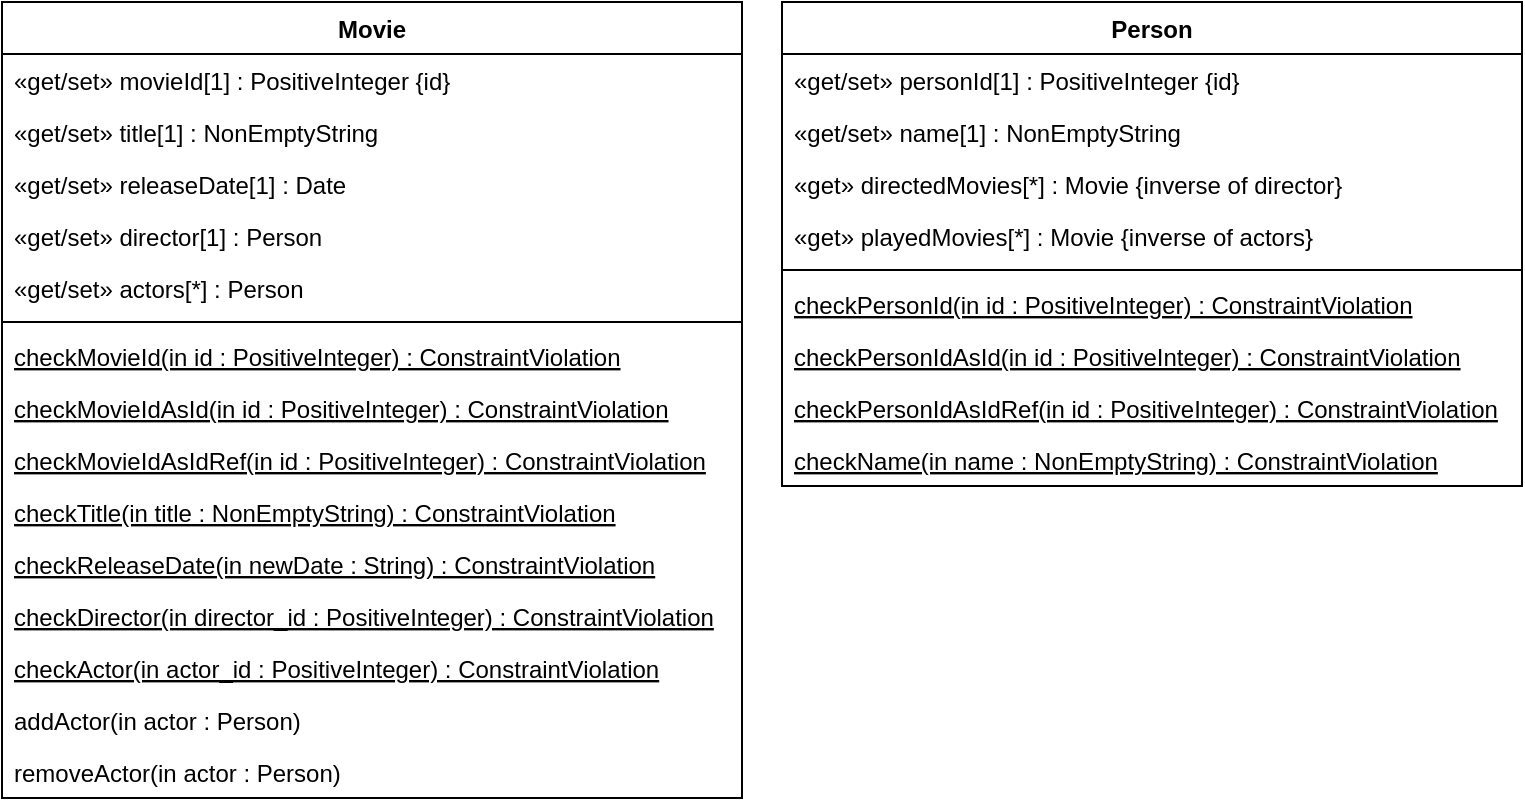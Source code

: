 <mxfile version="21.3.4" type="device">
  <diagram name="Seite-1" id="56pWksoZ0e1JbsKAL9xR">
    <mxGraphModel dx="474" dy="754" grid="1" gridSize="10" guides="1" tooltips="1" connect="1" arrows="1" fold="1" page="1" pageScale="1" pageWidth="827" pageHeight="1169" math="0" shadow="0">
      <root>
        <mxCell id="0" />
        <mxCell id="1" parent="0" />
        <mxCell id="woLH1raHAGCr-jE1cFck-1" value="Movie&#xa;" style="swimlane;fontStyle=1;align=center;verticalAlign=top;childLayout=stackLayout;horizontal=1;startSize=26;horizontalStack=0;resizeParent=1;resizeParentMax=0;resizeLast=0;collapsible=1;marginBottom=0;" parent="1" vertex="1">
          <mxGeometry x="40" y="200" width="370" height="398" as="geometry" />
        </mxCell>
        <mxCell id="woLH1raHAGCr-jE1cFck-5" value="«get/set» movieId[1] : PositiveInteger {id}" style="text;strokeColor=none;fillColor=none;align=left;verticalAlign=top;spacingLeft=4;spacingRight=4;overflow=hidden;rotatable=0;points=[[0,0.5],[1,0.5]];portConstraint=eastwest;" parent="woLH1raHAGCr-jE1cFck-1" vertex="1">
          <mxGeometry y="26" width="370" height="26" as="geometry" />
        </mxCell>
        <mxCell id="woLH1raHAGCr-jE1cFck-6" value="«get/set» title[1] : NonEmptyString" style="text;strokeColor=none;fillColor=none;align=left;verticalAlign=top;spacingLeft=4;spacingRight=4;overflow=hidden;rotatable=0;points=[[0,0.5],[1,0.5]];portConstraint=eastwest;" parent="woLH1raHAGCr-jE1cFck-1" vertex="1">
          <mxGeometry y="52" width="370" height="26" as="geometry" />
        </mxCell>
        <mxCell id="woLH1raHAGCr-jE1cFck-8" value="«get/set» releaseDate[1] : Date" style="text;strokeColor=none;fillColor=none;align=left;verticalAlign=top;spacingLeft=4;spacingRight=4;overflow=hidden;rotatable=0;points=[[0,0.5],[1,0.5]];portConstraint=eastwest;" parent="woLH1raHAGCr-jE1cFck-1" vertex="1">
          <mxGeometry y="78" width="370" height="26" as="geometry" />
        </mxCell>
        <mxCell id="woLH1raHAGCr-jE1cFck-9" value="«get/set» director[1] : Person" style="text;strokeColor=none;fillColor=none;align=left;verticalAlign=top;spacingLeft=4;spacingRight=4;overflow=hidden;rotatable=0;points=[[0,0.5],[1,0.5]];portConstraint=eastwest;" parent="woLH1raHAGCr-jE1cFck-1" vertex="1">
          <mxGeometry y="104" width="370" height="26" as="geometry" />
        </mxCell>
        <mxCell id="woLH1raHAGCr-jE1cFck-7" value="«get/set» actors[*] : Person" style="text;strokeColor=none;fillColor=none;align=left;verticalAlign=top;spacingLeft=4;spacingRight=4;overflow=hidden;rotatable=0;points=[[0,0.5],[1,0.5]];portConstraint=eastwest;" parent="woLH1raHAGCr-jE1cFck-1" vertex="1">
          <mxGeometry y="130" width="370" height="26" as="geometry" />
        </mxCell>
        <mxCell id="woLH1raHAGCr-jE1cFck-3" value="" style="line;strokeWidth=1;fillColor=none;align=left;verticalAlign=middle;spacingTop=-1;spacingLeft=3;spacingRight=3;rotatable=0;labelPosition=right;points=[];portConstraint=eastwest;strokeColor=inherit;" parent="woLH1raHAGCr-jE1cFck-1" vertex="1">
          <mxGeometry y="156" width="370" height="8" as="geometry" />
        </mxCell>
        <mxCell id="woLH1raHAGCr-jE1cFck-4" value="checkMovieId(in id : PositiveInteger) : ConstraintViolation" style="text;strokeColor=none;fillColor=none;align=left;verticalAlign=top;spacingLeft=4;spacingRight=4;overflow=hidden;rotatable=0;points=[[0,0.5],[1,0.5]];portConstraint=eastwest;fontStyle=4" parent="woLH1raHAGCr-jE1cFck-1" vertex="1">
          <mxGeometry y="164" width="370" height="26" as="geometry" />
        </mxCell>
        <mxCell id="woLH1raHAGCr-jE1cFck-10" value="checkMovieIdAsId(in id : PositiveInteger) : ConstraintViolation" style="text;strokeColor=none;fillColor=none;align=left;verticalAlign=top;spacingLeft=4;spacingRight=4;overflow=hidden;rotatable=0;points=[[0,0.5],[1,0.5]];portConstraint=eastwest;fontStyle=4" parent="woLH1raHAGCr-jE1cFck-1" vertex="1">
          <mxGeometry y="190" width="370" height="26" as="geometry" />
        </mxCell>
        <mxCell id="plKIxwFmTa4RFZYm_e8P-3" value="checkMovieIdAsIdRef(in id : PositiveInteger) : ConstraintViolation" style="text;strokeColor=none;fillColor=none;align=left;verticalAlign=top;spacingLeft=4;spacingRight=4;overflow=hidden;rotatable=0;points=[[0,0.5],[1,0.5]];portConstraint=eastwest;fontStyle=4" parent="woLH1raHAGCr-jE1cFck-1" vertex="1">
          <mxGeometry y="216" width="370" height="26" as="geometry" />
        </mxCell>
        <mxCell id="woLH1raHAGCr-jE1cFck-11" value="checkTitle(in title : NonEmptyString) : ConstraintViolation" style="text;strokeColor=none;fillColor=none;align=left;verticalAlign=top;spacingLeft=4;spacingRight=4;overflow=hidden;rotatable=0;points=[[0,0.5],[1,0.5]];portConstraint=eastwest;fontStyle=4" parent="woLH1raHAGCr-jE1cFck-1" vertex="1">
          <mxGeometry y="242" width="370" height="26" as="geometry" />
        </mxCell>
        <mxCell id="woLH1raHAGCr-jE1cFck-13" value="checkReleaseDate(in newDate : String) : ConstraintViolation" style="text;strokeColor=none;fillColor=none;align=left;verticalAlign=top;spacingLeft=4;spacingRight=4;overflow=hidden;rotatable=0;points=[[0,0.5],[1,0.5]];portConstraint=eastwest;fontStyle=4" parent="woLH1raHAGCr-jE1cFck-1" vertex="1">
          <mxGeometry y="268" width="370" height="26" as="geometry" />
        </mxCell>
        <mxCell id="woLH1raHAGCr-jE1cFck-12" value="checkDirector(in director_id : PositiveInteger) : ConstraintViolation" style="text;strokeColor=none;fillColor=none;align=left;verticalAlign=top;spacingLeft=4;spacingRight=4;overflow=hidden;rotatable=0;points=[[0,0.5],[1,0.5]];portConstraint=eastwest;fontStyle=4" parent="woLH1raHAGCr-jE1cFck-1" vertex="1">
          <mxGeometry y="294" width="370" height="26" as="geometry" />
        </mxCell>
        <mxCell id="woLH1raHAGCr-jE1cFck-14" value="checkActor(in actor_id : PositiveInteger) : ConstraintViolation" style="text;strokeColor=none;fillColor=none;align=left;verticalAlign=top;spacingLeft=4;spacingRight=4;overflow=hidden;rotatable=0;points=[[0,0.5],[1,0.5]];portConstraint=eastwest;fontStyle=4" parent="woLH1raHAGCr-jE1cFck-1" vertex="1">
          <mxGeometry y="320" width="370" height="26" as="geometry" />
        </mxCell>
        <mxCell id="woLH1raHAGCr-jE1cFck-16" value="addActor(in actor : Person)" style="text;strokeColor=none;fillColor=none;align=left;verticalAlign=top;spacingLeft=4;spacingRight=4;overflow=hidden;rotatable=0;points=[[0,0.5],[1,0.5]];portConstraint=eastwest;" parent="woLH1raHAGCr-jE1cFck-1" vertex="1">
          <mxGeometry y="346" width="370" height="26" as="geometry" />
        </mxCell>
        <mxCell id="woLH1raHAGCr-jE1cFck-17" value="removeActor(in actor : Person)" style="text;strokeColor=none;fillColor=none;align=left;verticalAlign=top;spacingLeft=4;spacingRight=4;overflow=hidden;rotatable=0;points=[[0,0.5],[1,0.5]];portConstraint=eastwest;" parent="woLH1raHAGCr-jE1cFck-1" vertex="1">
          <mxGeometry y="372" width="370" height="26" as="geometry" />
        </mxCell>
        <mxCell id="woLH1raHAGCr-jE1cFck-25" value="Person" style="swimlane;fontStyle=1;align=center;verticalAlign=top;childLayout=stackLayout;horizontal=1;startSize=26;horizontalStack=0;resizeParent=1;resizeParentMax=0;resizeLast=0;collapsible=1;marginBottom=0;" parent="1" vertex="1">
          <mxGeometry x="430" y="200" width="370" height="242" as="geometry" />
        </mxCell>
        <mxCell id="woLH1raHAGCr-jE1cFck-19" value="«get/set» personId[1] : PositiveInteger {id}" style="text;strokeColor=none;fillColor=none;align=left;verticalAlign=top;spacingLeft=4;spacingRight=4;overflow=hidden;rotatable=0;points=[[0,0.5],[1,0.5]];portConstraint=eastwest;" parent="woLH1raHAGCr-jE1cFck-25" vertex="1">
          <mxGeometry y="26" width="370" height="26" as="geometry" />
        </mxCell>
        <mxCell id="woLH1raHAGCr-jE1cFck-20" value="«get/set» name[1] : NonEmptyString" style="text;strokeColor=none;fillColor=none;align=left;verticalAlign=top;spacingLeft=4;spacingRight=4;overflow=hidden;rotatable=0;points=[[0,0.5],[1,0.5]];portConstraint=eastwest;" parent="woLH1raHAGCr-jE1cFck-25" vertex="1">
          <mxGeometry y="52" width="370" height="26" as="geometry" />
        </mxCell>
        <mxCell id="plKIxwFmTa4RFZYm_e8P-1" value="«get» directedMovies[*] : Movie {inverse of director}" style="text;strokeColor=none;fillColor=none;align=left;verticalAlign=top;spacingLeft=4;spacingRight=4;overflow=hidden;rotatable=0;points=[[0,0.5],[1,0.5]];portConstraint=eastwest;" parent="woLH1raHAGCr-jE1cFck-25" vertex="1">
          <mxGeometry y="78" width="370" height="26" as="geometry" />
        </mxCell>
        <mxCell id="plKIxwFmTa4RFZYm_e8P-2" value="«get» playedMovies[*] : Movie {inverse of actors}" style="text;strokeColor=none;fillColor=none;align=left;verticalAlign=top;spacingLeft=4;spacingRight=4;overflow=hidden;rotatable=0;points=[[0,0.5],[1,0.5]];portConstraint=eastwest;" parent="woLH1raHAGCr-jE1cFck-25" vertex="1">
          <mxGeometry y="104" width="370" height="26" as="geometry" />
        </mxCell>
        <mxCell id="woLH1raHAGCr-jE1cFck-27" value="" style="line;strokeWidth=1;fillColor=none;align=left;verticalAlign=middle;spacingTop=-1;spacingLeft=3;spacingRight=3;rotatable=0;labelPosition=right;points=[];portConstraint=eastwest;strokeColor=inherit;" parent="woLH1raHAGCr-jE1cFck-25" vertex="1">
          <mxGeometry y="130" width="370" height="8" as="geometry" />
        </mxCell>
        <mxCell id="woLH1raHAGCr-jE1cFck-29" value="checkPersonId(in id : PositiveInteger) : ConstraintViolation" style="text;strokeColor=none;fillColor=none;align=left;verticalAlign=top;spacingLeft=4;spacingRight=4;overflow=hidden;rotatable=0;points=[[0,0.5],[1,0.5]];portConstraint=eastwest;fontStyle=4" parent="woLH1raHAGCr-jE1cFck-25" vertex="1">
          <mxGeometry y="138" width="370" height="26" as="geometry" />
        </mxCell>
        <mxCell id="woLH1raHAGCr-jE1cFck-31" value="checkPersonIdAsId(in id : PositiveInteger) : ConstraintViolation" style="text;strokeColor=none;fillColor=none;align=left;verticalAlign=top;spacingLeft=4;spacingRight=4;overflow=hidden;rotatable=0;points=[[0,0.5],[1,0.5]];portConstraint=eastwest;fontStyle=4" parent="woLH1raHAGCr-jE1cFck-25" vertex="1">
          <mxGeometry y="164" width="370" height="26" as="geometry" />
        </mxCell>
        <mxCell id="woLH1raHAGCr-jE1cFck-30" value="checkPersonIdAsIdRef(in id : PositiveInteger) : ConstraintViolation" style="text;strokeColor=none;fillColor=none;align=left;verticalAlign=top;spacingLeft=4;spacingRight=4;overflow=hidden;rotatable=0;points=[[0,0.5],[1,0.5]];portConstraint=eastwest;fontStyle=4" parent="woLH1raHAGCr-jE1cFck-25" vertex="1">
          <mxGeometry y="190" width="370" height="26" as="geometry" />
        </mxCell>
        <mxCell id="woLH1raHAGCr-jE1cFck-32" value="checkName(in name : NonEmptyString) : ConstraintViolation" style="text;strokeColor=none;fillColor=none;align=left;verticalAlign=top;spacingLeft=4;spacingRight=4;overflow=hidden;rotatable=0;points=[[0,0.5],[1,0.5]];portConstraint=eastwest;fontStyle=4" parent="woLH1raHAGCr-jE1cFck-25" vertex="1">
          <mxGeometry y="216" width="370" height="26" as="geometry" />
        </mxCell>
      </root>
    </mxGraphModel>
  </diagram>
</mxfile>
